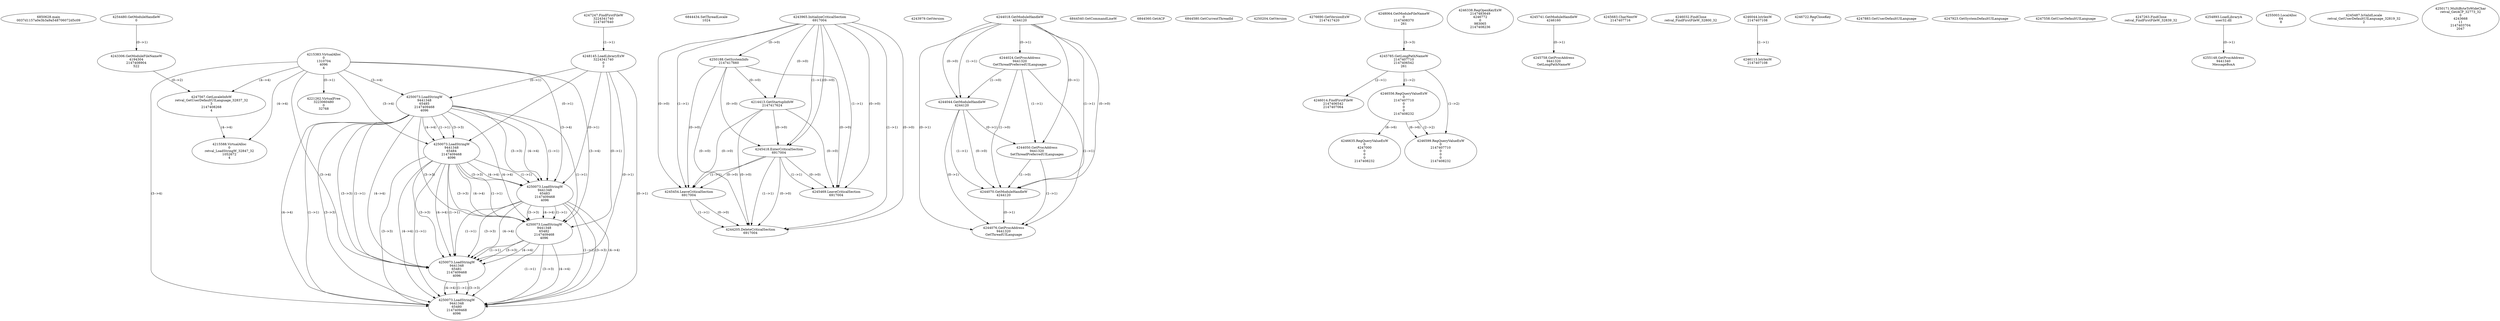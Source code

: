 // Global SCDG with merge call
digraph {
	0 [label="6850628.main
0037d1157a0e3b3a9a548706072d5c09"]
	1 [label="4254480.GetModuleHandleW
0"]
	2 [label="6844434.SetThreadLocale
1024"]
	3 [label="4243965.InitializeCriticalSection
6917004"]
	4 [label="4243979.GetVersion
"]
	5 [label="4244018.GetModuleHandleW
4244120"]
	6 [label="4244024.GetProcAddress
9441320
GetThreadPreferredUILanguages"]
	5 -> 6 [label="(0-->1)"]
	7 [label="4244044.GetModuleHandleW
4244120"]
	5 -> 7 [label="(1-->1)"]
	5 -> 7 [label="(0-->0)"]
	6 -> 7 [label="(1-->0)"]
	8 [label="4244050.GetProcAddress
9441320
SetThreadPreferredUILanguages"]
	5 -> 8 [label="(0-->1)"]
	6 -> 8 [label="(1-->1)"]
	7 -> 8 [label="(0-->1)"]
	9 [label="4244070.GetModuleHandleW
4244120"]
	5 -> 9 [label="(1-->1)"]
	7 -> 9 [label="(1-->1)"]
	5 -> 9 [label="(0-->0)"]
	6 -> 9 [label="(1-->0)"]
	7 -> 9 [label="(0-->0)"]
	8 -> 9 [label="(1-->0)"]
	10 [label="4244076.GetProcAddress
9441320
GetThreadUILanguage"]
	5 -> 10 [label="(0-->1)"]
	6 -> 10 [label="(1-->1)"]
	7 -> 10 [label="(0-->1)"]
	8 -> 10 [label="(1-->1)"]
	9 -> 10 [label="(0-->1)"]
	11 [label="4250188.GetSystemInfo
2147417660"]
	3 -> 11 [label="(0-->0)"]
	12 [label="6844540.GetCommandLineW
"]
	13 [label="4214413.GetStartupInfoW
2147417624"]
	3 -> 13 [label="(0-->0)"]
	11 -> 13 [label="(0-->0)"]
	14 [label="6844560.GetACP
"]
	15 [label="6844580.GetCurrentThreadId
"]
	16 [label="4250204.GetVersion
"]
	17 [label="4276690.GetVersionExW
2147417420"]
	18 [label="4243306.GetModuleFileNameW
4194304
2147408904
522"]
	1 -> 18 [label="(0-->1)"]
	19 [label="4248064.GetModuleFileNameW
0
2147408370
261"]
	20 [label="4215383.VirtualAlloc
0
1310704
4096
4"]
	21 [label="4246338.RegOpenKeyExW
2147483649
4246772
0
983065
2147408236"]
	22 [label="4245741.GetModuleHandleW
4246160"]
	23 [label="4245758.GetProcAddress
9441320
GetLongPathNameW"]
	22 -> 23 [label="(0-->1)"]
	24 [label="4245785.GetLongPathNameW
2147407710
2147406542
261"]
	19 -> 24 [label="(3-->3)"]
	25 [label="4245683.CharNextW
2147407716"]
	26 [label="4246014.FindFirstFileW
2147406542
2147407064"]
	24 -> 26 [label="(2-->1)"]
	27 [label="4246032.FindClose
retval_FindFirstFileW_32800_32"]
	28 [label="4246044.lstrlenW
2147407108"]
	29 [label="4246113.lstrlenW
2147407108"]
	28 -> 29 [label="(1-->1)"]
	30 [label="4246556.RegQueryValueExW
0
2147407710
0
0
0
2147408232"]
	24 -> 30 [label="(1-->2)"]
	31 [label="4246599.RegQueryValueExW
0
2147407710
0
0
0
2147408232"]
	24 -> 31 [label="(1-->2)"]
	30 -> 31 [label="(2-->2)"]
	30 -> 31 [label="(6-->6)"]
	32 [label="4246722.RegCloseKey
0"]
	33 [label="4247883.GetUserDefaultUILanguage
"]
	34 [label="4245418.EnterCriticalSection
6917004"]
	3 -> 34 [label="(1-->1)"]
	3 -> 34 [label="(0-->0)"]
	11 -> 34 [label="(0-->0)"]
	13 -> 34 [label="(0-->0)"]
	35 [label="4245454.LeaveCriticalSection
6917004"]
	3 -> 35 [label="(1-->1)"]
	34 -> 35 [label="(1-->1)"]
	3 -> 35 [label="(0-->0)"]
	11 -> 35 [label="(0-->0)"]
	13 -> 35 [label="(0-->0)"]
	34 -> 35 [label="(0-->0)"]
	36 [label="4247923.GetSystemDefaultUILanguage
"]
	37 [label="4247558.GetUserDefaultUILanguage
"]
	38 [label="4247567.GetLocaleInfoW
retval_GetUserDefaultUILanguage_32837_32
3
2147408268
4"]
	18 -> 38 [label="(0-->2)"]
	20 -> 38 [label="(4-->4)"]
	39 [label="4247247.FindFirstFileW
3224341740
2147407640"]
	40 [label="4247263.FindClose
retval_FindFirstFileW_32839_32"]
	41 [label="4248145.LoadLibraryExW
3224341740
0
2"]
	39 -> 41 [label="(1-->1)"]
	42 [label="4250073.LoadStringW
9441348
65485
2147409468
4096"]
	41 -> 42 [label="(0-->1)"]
	20 -> 42 [label="(3-->4)"]
	43 [label="4250073.LoadStringW
9441348
65484
2147409468
4096"]
	41 -> 43 [label="(0-->1)"]
	42 -> 43 [label="(1-->1)"]
	42 -> 43 [label="(3-->3)"]
	20 -> 43 [label="(3-->4)"]
	42 -> 43 [label="(4-->4)"]
	44 [label="4250073.LoadStringW
9441348
65483
2147409468
4096"]
	41 -> 44 [label="(0-->1)"]
	42 -> 44 [label="(1-->1)"]
	43 -> 44 [label="(1-->1)"]
	42 -> 44 [label="(3-->3)"]
	43 -> 44 [label="(3-->3)"]
	20 -> 44 [label="(3-->4)"]
	42 -> 44 [label="(4-->4)"]
	43 -> 44 [label="(4-->4)"]
	45 [label="4250073.LoadStringW
9441348
65482
2147409468
4096"]
	41 -> 45 [label="(0-->1)"]
	42 -> 45 [label="(1-->1)"]
	43 -> 45 [label="(1-->1)"]
	44 -> 45 [label="(1-->1)"]
	42 -> 45 [label="(3-->3)"]
	43 -> 45 [label="(3-->3)"]
	44 -> 45 [label="(3-->3)"]
	20 -> 45 [label="(3-->4)"]
	42 -> 45 [label="(4-->4)"]
	43 -> 45 [label="(4-->4)"]
	44 -> 45 [label="(4-->4)"]
	46 [label="4250073.LoadStringW
9441348
65481
2147409468
4096"]
	41 -> 46 [label="(0-->1)"]
	42 -> 46 [label="(1-->1)"]
	43 -> 46 [label="(1-->1)"]
	44 -> 46 [label="(1-->1)"]
	45 -> 46 [label="(1-->1)"]
	42 -> 46 [label="(3-->3)"]
	43 -> 46 [label="(3-->3)"]
	44 -> 46 [label="(3-->3)"]
	45 -> 46 [label="(3-->3)"]
	20 -> 46 [label="(3-->4)"]
	42 -> 46 [label="(4-->4)"]
	43 -> 46 [label="(4-->4)"]
	44 -> 46 [label="(4-->4)"]
	45 -> 46 [label="(4-->4)"]
	47 [label="4254893.LoadLibraryA
user32.dll"]
	48 [label="4255003.LocalAlloc
64
8"]
	49 [label="4255148.GetProcAddress
9441340
MessageBoxA"]
	47 -> 49 [label="(0-->1)"]
	50 [label="4244205.DeleteCriticalSection
6917004"]
	3 -> 50 [label="(1-->1)"]
	34 -> 50 [label="(1-->1)"]
	35 -> 50 [label="(1-->1)"]
	3 -> 50 [label="(0-->0)"]
	11 -> 50 [label="(0-->0)"]
	13 -> 50 [label="(0-->0)"]
	34 -> 50 [label="(0-->0)"]
	35 -> 50 [label="(0-->0)"]
	51 [label="4221262.VirtualFree
3223060480
0
32768"]
	20 -> 51 [label="(0-->1)"]
	52 [label="4250073.LoadStringW
9441348
65480
2147409468
4096"]
	41 -> 52 [label="(0-->1)"]
	42 -> 52 [label="(1-->1)"]
	43 -> 52 [label="(1-->1)"]
	44 -> 52 [label="(1-->1)"]
	45 -> 52 [label="(1-->1)"]
	46 -> 52 [label="(1-->1)"]
	42 -> 52 [label="(3-->3)"]
	43 -> 52 [label="(3-->3)"]
	44 -> 52 [label="(3-->3)"]
	45 -> 52 [label="(3-->3)"]
	46 -> 52 [label="(3-->3)"]
	20 -> 52 [label="(3-->4)"]
	42 -> 52 [label="(4-->4)"]
	43 -> 52 [label="(4-->4)"]
	44 -> 52 [label="(4-->4)"]
	45 -> 52 [label="(4-->4)"]
	46 -> 52 [label="(4-->4)"]
	53 [label="4246635.RegQueryValueExW
0
4247000
0
0
0
2147408232"]
	30 -> 53 [label="(6-->6)"]
	54 [label="4245469.LeaveCriticalSection
6917004"]
	3 -> 54 [label="(1-->1)"]
	34 -> 54 [label="(1-->1)"]
	3 -> 54 [label="(0-->0)"]
	11 -> 54 [label="(0-->0)"]
	13 -> 54 [label="(0-->0)"]
	34 -> 54 [label="(0-->0)"]
	55 [label="4245487.IsValidLocale
retval_GetUserDefaultUILanguage_32819_32
2"]
	56 [label="4215588.VirtualAlloc
0
retval_LoadStringW_32847_32
1052672
4"]
	20 -> 56 [label="(4-->4)"]
	38 -> 56 [label="(4-->4)"]
	57 [label="4250171.MultiByteToWideChar
retval_GetACP_32773_32
0
4243668
11
2147403704
2047"]
}
